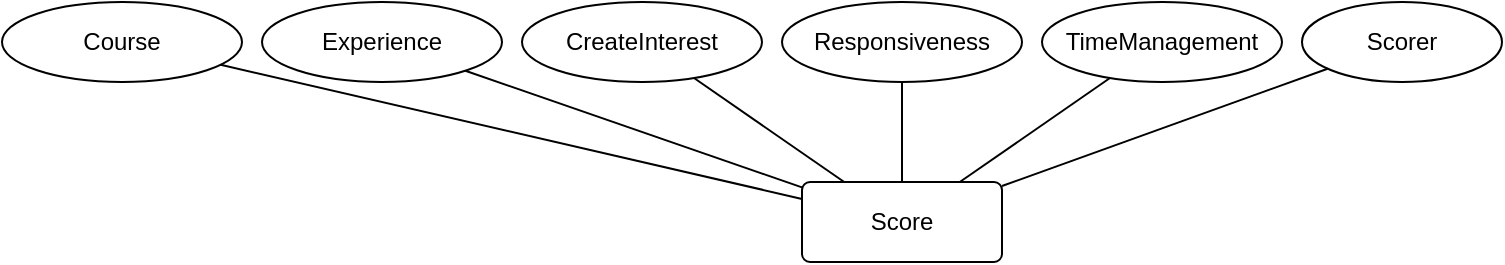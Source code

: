<mxfile version="24.7.17">
  <diagram name="Page-1" id="Q9jz1UthbEEBEvOOM0z-">
    <mxGraphModel dx="2172" dy="684" grid="1" gridSize="10" guides="1" tooltips="1" connect="1" arrows="1" fold="1" page="1" pageScale="1" pageWidth="850" pageHeight="1100" math="0" shadow="0">
      <root>
        <mxCell id="0" />
        <mxCell id="1" parent="0" />
        <mxCell id="8CLa1IewNhlTxt-WtjhJ-1" value="Score" style="rounded=1;arcSize=10;whiteSpace=wrap;html=1;align=center;" parent="1" vertex="1">
          <mxGeometry x="390" y="260" width="100" height="40" as="geometry" />
        </mxCell>
        <mxCell id="8CLa1IewNhlTxt-WtjhJ-2" value="Responsiveness" style="ellipse;whiteSpace=wrap;html=1;align=center;" parent="1" vertex="1">
          <mxGeometry x="380" y="170" width="120" height="40" as="geometry" />
        </mxCell>
        <mxCell id="8CLa1IewNhlTxt-WtjhJ-3" value="CreateInterest" style="ellipse;whiteSpace=wrap;html=1;align=center;" parent="1" vertex="1">
          <mxGeometry x="250" y="170" width="120" height="40" as="geometry" />
        </mxCell>
        <mxCell id="8CLa1IewNhlTxt-WtjhJ-4" value="TimeManagement" style="ellipse;whiteSpace=wrap;html=1;align=center;" parent="1" vertex="1">
          <mxGeometry x="510" y="170" width="120" height="40" as="geometry" />
        </mxCell>
        <mxCell id="8CLa1IewNhlTxt-WtjhJ-5" value="Experience" style="ellipse;whiteSpace=wrap;html=1;align=center;" parent="1" vertex="1">
          <mxGeometry x="120" y="170" width="120" height="40" as="geometry" />
        </mxCell>
        <mxCell id="8CLa1IewNhlTxt-WtjhJ-6" value="" style="endArrow=none;html=1;rounded=0;" parent="1" source="8CLa1IewNhlTxt-WtjhJ-5" target="8CLa1IewNhlTxt-WtjhJ-1" edge="1">
          <mxGeometry relative="1" as="geometry">
            <mxPoint x="300" y="290" as="sourcePoint" />
            <mxPoint x="460" y="290" as="targetPoint" />
          </mxGeometry>
        </mxCell>
        <mxCell id="8CLa1IewNhlTxt-WtjhJ-7" value="" style="endArrow=none;html=1;rounded=0;" parent="1" source="8CLa1IewNhlTxt-WtjhJ-3" target="8CLa1IewNhlTxt-WtjhJ-1" edge="1">
          <mxGeometry relative="1" as="geometry">
            <mxPoint x="232" y="214" as="sourcePoint" />
            <mxPoint x="400" y="273" as="targetPoint" />
          </mxGeometry>
        </mxCell>
        <mxCell id="8CLa1IewNhlTxt-WtjhJ-8" value="" style="endArrow=none;html=1;rounded=0;" parent="1" source="8CLa1IewNhlTxt-WtjhJ-2" target="8CLa1IewNhlTxt-WtjhJ-1" edge="1">
          <mxGeometry relative="1" as="geometry">
            <mxPoint x="346" y="218" as="sourcePoint" />
            <mxPoint x="421" y="270" as="targetPoint" />
          </mxGeometry>
        </mxCell>
        <mxCell id="8CLa1IewNhlTxt-WtjhJ-9" value="" style="endArrow=none;html=1;rounded=0;" parent="1" source="8CLa1IewNhlTxt-WtjhJ-4" target="8CLa1IewNhlTxt-WtjhJ-1" edge="1">
          <mxGeometry relative="1" as="geometry">
            <mxPoint x="450" y="220" as="sourcePoint" />
            <mxPoint x="450" y="270" as="targetPoint" />
          </mxGeometry>
        </mxCell>
        <mxCell id="DNWr9jaYFhZXfA8qoQck-1" value="Scorer" style="ellipse;whiteSpace=wrap;html=1;align=center;" parent="1" vertex="1">
          <mxGeometry x="640" y="170" width="100" height="40" as="geometry" />
        </mxCell>
        <mxCell id="DNWr9jaYFhZXfA8qoQck-2" value="" style="endArrow=none;html=1;rounded=0;" parent="1" source="8CLa1IewNhlTxt-WtjhJ-1" target="DNWr9jaYFhZXfA8qoQck-1" edge="1">
          <mxGeometry relative="1" as="geometry">
            <mxPoint x="600" y="280" as="sourcePoint" />
            <mxPoint x="760" y="280" as="targetPoint" />
          </mxGeometry>
        </mxCell>
        <mxCell id="f_FNEFJrzXeduvTNrzh5-1" value="Course" style="ellipse;whiteSpace=wrap;html=1;align=center;" vertex="1" parent="1">
          <mxGeometry x="-10" y="170" width="120" height="40" as="geometry" />
        </mxCell>
        <mxCell id="f_FNEFJrzXeduvTNrzh5-2" value="" style="endArrow=none;html=1;rounded=0;" edge="1" parent="1" source="8CLa1IewNhlTxt-WtjhJ-1" target="f_FNEFJrzXeduvTNrzh5-1">
          <mxGeometry width="50" height="50" relative="1" as="geometry">
            <mxPoint x="60" y="350" as="sourcePoint" />
            <mxPoint x="110" y="300" as="targetPoint" />
          </mxGeometry>
        </mxCell>
      </root>
    </mxGraphModel>
  </diagram>
</mxfile>
